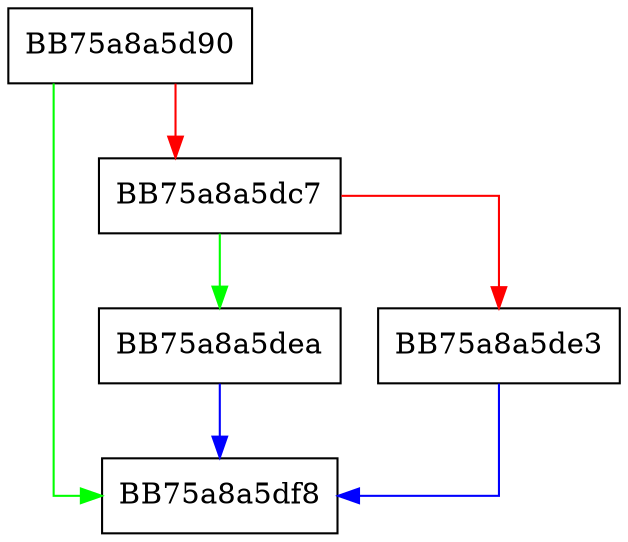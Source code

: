 digraph GetStringFromKeyHelper {
  node [shape="box"];
  graph [splines=ortho];
  BB75a8a5d90 -> BB75a8a5df8 [color="green"];
  BB75a8a5d90 -> BB75a8a5dc7 [color="red"];
  BB75a8a5dc7 -> BB75a8a5dea [color="green"];
  BB75a8a5dc7 -> BB75a8a5de3 [color="red"];
  BB75a8a5de3 -> BB75a8a5df8 [color="blue"];
  BB75a8a5dea -> BB75a8a5df8 [color="blue"];
}